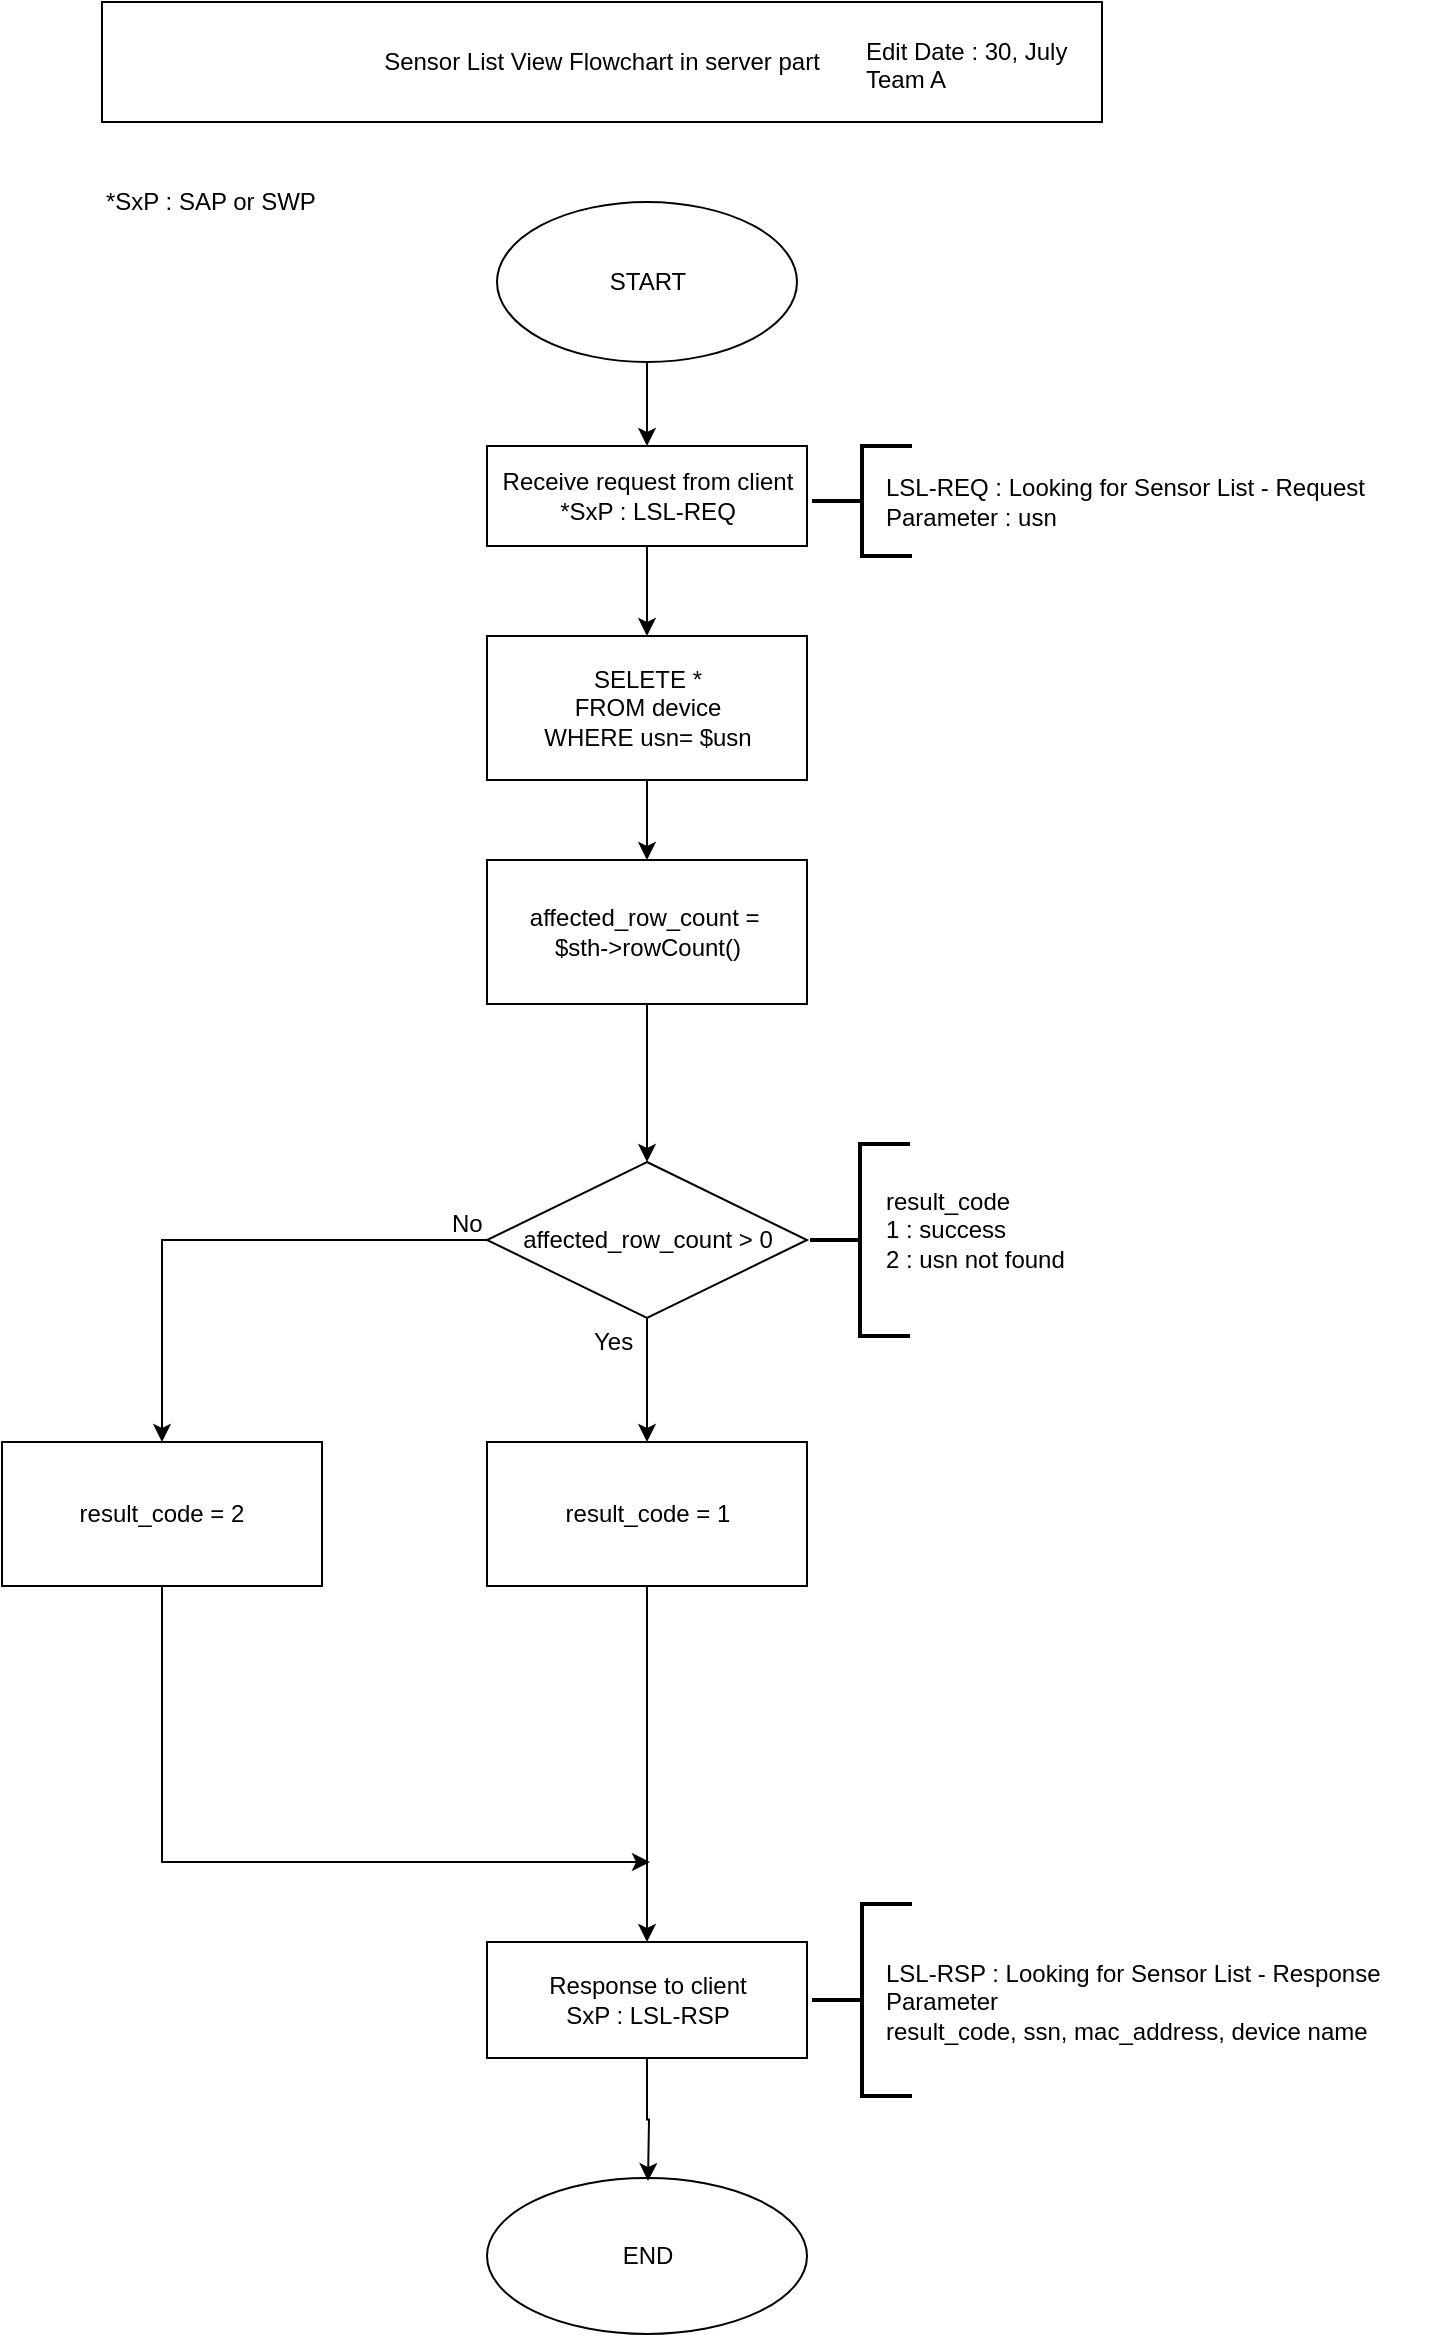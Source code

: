 <mxfile version="11.1.2" type="google"><diagram id="z41Iag5VTr7pNhXcYA5M" name="Page-1"><mxGraphModel dx="924" dy="550" grid="1" gridSize="10" guides="1" tooltips="1" connect="1" arrows="1" fold="1" page="1" pageScale="1" pageWidth="827" pageHeight="1169" math="0" shadow="0"><root><mxCell id="0"/><mxCell id="1" parent="0"/><mxCell id="QRQMgs_lkToUXNNclY9k-30" value="Sensor List View Flowchart in server part" style="rounded=0;whiteSpace=wrap;html=1;fontColor=#000000;" parent="1" vertex="1"><mxGeometry x="200" y="20" width="500" height="60" as="geometry"/></mxCell><mxCell id="QRQMgs_lkToUXNNclY9k-1" value="" style="edgeStyle=orthogonalEdgeStyle;rounded=0;orthogonalLoop=1;jettySize=auto;html=1;fontColor=#000000;" parent="1" source="QRQMgs_lkToUXNNclY9k-2" target="QRQMgs_lkToUXNNclY9k-18" edge="1"><mxGeometry relative="1" as="geometry"/></mxCell><mxCell id="QRQMgs_lkToUXNNclY9k-2" value="START" style="ellipse;whiteSpace=wrap;html=1;fontColor=#000000;" parent="1" vertex="1"><mxGeometry x="397.5" y="120" width="150" height="80" as="geometry"/></mxCell><mxCell id="QRQMgs_lkToUXNNclY9k-14" value="END" style="ellipse;whiteSpace=wrap;html=1;fontColor=#000000;" parent="1" vertex="1"><mxGeometry x="392.5" y="1108" width="160" height="78" as="geometry"/></mxCell><mxCell id="QRQMgs_lkToUXNNclY9k-17" value="" style="edgeStyle=orthogonalEdgeStyle;rounded=0;orthogonalLoop=1;jettySize=auto;html=1;fontColor=#000000;" parent="1" source="QRQMgs_lkToUXNNclY9k-18" target="QRQMgs_lkToUXNNclY9k-28" edge="1"><mxGeometry relative="1" as="geometry"/></mxCell><mxCell id="QRQMgs_lkToUXNNclY9k-18" value="Receive request from client&lt;br&gt;*SxP :&amp;nbsp;&lt;span style=&quot;&quot;&gt;LSL-REQ&lt;/span&gt;" style="rounded=0;whiteSpace=wrap;html=1;fontColor=#000000;" parent="1" vertex="1"><mxGeometry x="392.5" y="242" width="160" height="50" as="geometry"/></mxCell><mxCell id="QRQMgs_lkToUXNNclY9k-19" value="" style="strokeWidth=2;html=1;shape=mxgraph.flowchart.annotation_2;align=left;pointerEvents=1;rotation=-180;fontColor=#000000;direction=west;" parent="1" vertex="1"><mxGeometry x="555" y="242" width="50" height="55" as="geometry"/></mxCell><mxCell id="QRQMgs_lkToUXNNclY9k-20" value="&lt;span style=&quot;&quot;&gt;LSL-REQ : Looking for Sensor List - Request&lt;br&gt;&lt;/span&gt;Parameter : usn" style="text;html=1;strokeColor=none;fillColor=none;align=left;verticalAlign=middle;whiteSpace=wrap;rounded=0;fontColor=#000000;" parent="1" vertex="1"><mxGeometry x="590" y="260" width="283" height="20" as="geometry"/></mxCell><mxCell id="QRQMgs_lkToUXNNclY9k-21" style="edgeStyle=orthogonalEdgeStyle;rounded=0;orthogonalLoop=1;jettySize=auto;html=1;entryX=0.5;entryY=0;entryDx=0;entryDy=0;fontColor=#000000;" parent="1" source="QRQMgs_lkToUXNNclY9k-22" edge="1"><mxGeometry relative="1" as="geometry"><mxPoint x="473" y="1109.5" as="targetPoint"/></mxGeometry></mxCell><mxCell id="QRQMgs_lkToUXNNclY9k-22" value="&lt;span style=&quot;&quot;&gt;Response to client&lt;/span&gt;&lt;br style=&quot;&quot;&gt;&lt;span style=&quot;&quot;&gt;SxP : LSL-RSP&lt;/span&gt;" style="rounded=0;whiteSpace=wrap;html=1;fontColor=#000000;" parent="1" vertex="1"><mxGeometry x="392.5" y="990" width="160" height="58" as="geometry"/></mxCell><mxCell id="QRQMgs_lkToUXNNclY9k-24" value="" style="strokeWidth=2;html=1;shape=mxgraph.flowchart.annotation_2;align=left;pointerEvents=1;rotation=-180;fontColor=#000000;direction=west;" parent="1" vertex="1"><mxGeometry x="555" y="971" width="50" height="96" as="geometry"/></mxCell><mxCell id="QRQMgs_lkToUXNNclY9k-26" value="&lt;span style=&quot;&quot;&gt;LSL-RSP : Looking for Sensor List - Response&lt;/span&gt;&lt;br style=&quot;&quot;&gt;Parameter&lt;br&gt;&lt;span style=&quot;&quot;&gt;result_code, ssn, mac_address, device name&lt;/span&gt;" style="text;html=1;strokeColor=none;fillColor=none;align=left;verticalAlign=middle;whiteSpace=wrap;rounded=0;fontColor=#000000;" parent="1" vertex="1"><mxGeometry x="590" y="985" width="263" height="70" as="geometry"/></mxCell><mxCell id="Om8u2sN6FCX7r9diyaoh-12" value="" style="edgeStyle=orthogonalEdgeStyle;rounded=0;orthogonalLoop=1;jettySize=auto;html=1;fontColor=#FF0000;" parent="1" source="QRQMgs_lkToUXNNclY9k-28" target="Om8u2sN6FCX7r9diyaoh-11" edge="1"><mxGeometry relative="1" as="geometry"/></mxCell><mxCell id="QRQMgs_lkToUXNNclY9k-28" value="SELETE *&lt;br&gt;FROM device&lt;br&gt;WHERE usn= $usn" style="rounded=0;whiteSpace=wrap;html=1;fontColor=#000000;" parent="1" vertex="1"><mxGeometry x="392.5" y="337" width="160" height="72" as="geometry"/></mxCell><mxCell id="QRQMgs_lkToUXNNclY9k-29" value="Edit Date : 30, July&lt;br&gt;Team A" style="text;html=1;resizable=0;points=[];autosize=1;align=left;verticalAlign=top;spacingTop=-4;fontColor=#000000;" parent="1" vertex="1"><mxGeometry x="580" y="35" width="120" height="30" as="geometry"/></mxCell><mxCell id="QRQMgs_lkToUXNNclY9k-32" value="*SxP : SAP or SWP" style="text;html=1;resizable=0;points=[];autosize=1;align=left;verticalAlign=top;spacingTop=-4;fontColor=#000000;" parent="1" vertex="1"><mxGeometry x="200" y="110" width="120" height="20" as="geometry"/></mxCell><mxCell id="fVV7-g6glyXNgtN-XZ7p-4" style="edgeStyle=orthogonalEdgeStyle;rounded=0;orthogonalLoop=1;jettySize=auto;html=1;fontColor=#000000;" edge="1" parent="1" source="Om8u2sN6FCX7r9diyaoh-11"><mxGeometry relative="1" as="geometry"><mxPoint x="472.5" y="600" as="targetPoint"/></mxGeometry></mxCell><mxCell id="Om8u2sN6FCX7r9diyaoh-11" value="affected_row_count =&amp;nbsp;&lt;br&gt;$sth-&amp;gt;rowCount()" style="rounded=0;whiteSpace=wrap;html=1;fontColor=#000000;" parent="1" vertex="1"><mxGeometry x="392.5" y="449" width="160" height="72" as="geometry"/></mxCell><mxCell id="fVV7-g6glyXNgtN-XZ7p-14" style="edgeStyle=orthogonalEdgeStyle;rounded=0;orthogonalLoop=1;jettySize=auto;html=1;entryX=0.5;entryY=0;entryDx=0;entryDy=0;fontColor=#000000;" edge="1" parent="1" source="fVV7-g6glyXNgtN-XZ7p-3" target="QRQMgs_lkToUXNNclY9k-22"><mxGeometry relative="1" as="geometry"><mxPoint x="473" y="880" as="targetPoint"/></mxGeometry></mxCell><mxCell id="fVV7-g6glyXNgtN-XZ7p-3" value="result_code = 1" style="rounded=0;whiteSpace=wrap;html=1;fontColor=#000000;" vertex="1" parent="1"><mxGeometry x="392.5" y="740" width="160" height="72" as="geometry"/></mxCell><mxCell id="fVV7-g6glyXNgtN-XZ7p-6" style="edgeStyle=orthogonalEdgeStyle;rounded=0;orthogonalLoop=1;jettySize=auto;html=1;fontColor=#000000;" edge="1" parent="1" source="fVV7-g6glyXNgtN-XZ7p-5" target="fVV7-g6glyXNgtN-XZ7p-3"><mxGeometry relative="1" as="geometry"/></mxCell><mxCell id="fVV7-g6glyXNgtN-XZ7p-7" style="edgeStyle=orthogonalEdgeStyle;rounded=0;orthogonalLoop=1;jettySize=auto;html=1;fontColor=#000000;entryX=0.5;entryY=0;entryDx=0;entryDy=0;" edge="1" parent="1" source="fVV7-g6glyXNgtN-XZ7p-5" target="fVV7-g6glyXNgtN-XZ7p-10"><mxGeometry relative="1" as="geometry"><mxPoint x="230" y="730" as="targetPoint"/></mxGeometry></mxCell><mxCell id="fVV7-g6glyXNgtN-XZ7p-5" value="affected_row_count &amp;gt; 0" style="rhombus;whiteSpace=wrap;html=1;fontColor=#000000;" vertex="1" parent="1"><mxGeometry x="392.5" y="600" width="160" height="78" as="geometry"/></mxCell><mxCell id="fVV7-g6glyXNgtN-XZ7p-8" value="No" style="text;html=1;resizable=0;points=[];autosize=1;align=left;verticalAlign=top;spacingTop=-4;fontColor=#000000;" vertex="1" parent="1"><mxGeometry x="373" y="621" width="30" height="20" as="geometry"/></mxCell><mxCell id="fVV7-g6glyXNgtN-XZ7p-9" value="Yes" style="text;html=1;resizable=0;points=[];autosize=1;align=left;verticalAlign=top;spacingTop=-4;fontColor=#000000;" vertex="1" parent="1"><mxGeometry x="444" y="680" width="30" height="20" as="geometry"/></mxCell><mxCell id="fVV7-g6glyXNgtN-XZ7p-15" style="edgeStyle=orthogonalEdgeStyle;rounded=0;orthogonalLoop=1;jettySize=auto;html=1;fontColor=#000000;exitX=0.5;exitY=1;exitDx=0;exitDy=0;" edge="1" parent="1" source="fVV7-g6glyXNgtN-XZ7p-10"><mxGeometry relative="1" as="geometry"><mxPoint x="474" y="950" as="targetPoint"/><Array as="points"><mxPoint x="230" y="950"/></Array></mxGeometry></mxCell><mxCell id="fVV7-g6glyXNgtN-XZ7p-10" value="result_code = 2" style="rounded=0;whiteSpace=wrap;html=1;fontColor=#000000;" vertex="1" parent="1"><mxGeometry x="150" y="740" width="160" height="72" as="geometry"/></mxCell><mxCell id="fVV7-g6glyXNgtN-XZ7p-11" value="" style="strokeWidth=2;html=1;shape=mxgraph.flowchart.annotation_2;align=left;pointerEvents=1;rotation=-180;fontColor=#000000;direction=west;" vertex="1" parent="1"><mxGeometry x="554" y="591" width="50" height="96" as="geometry"/></mxCell><mxCell id="fVV7-g6glyXNgtN-XZ7p-12" value="&lt;div style=&quot;&quot;&gt;result_code&lt;/div&gt;&lt;div&gt;&lt;span&gt;1 : success&lt;/span&gt;&lt;/div&gt;&lt;div&gt;&lt;span&gt;2 : usn not found&lt;/span&gt;&lt;br&gt;&lt;/div&gt;" style="text;html=1;strokeColor=none;fillColor=none;align=left;verticalAlign=middle;whiteSpace=wrap;rounded=0;fontColor=#000000;" vertex="1" parent="1"><mxGeometry x="590" y="605" width="141" height="57" as="geometry"/></mxCell></root></mxGraphModel></diagram></mxfile>